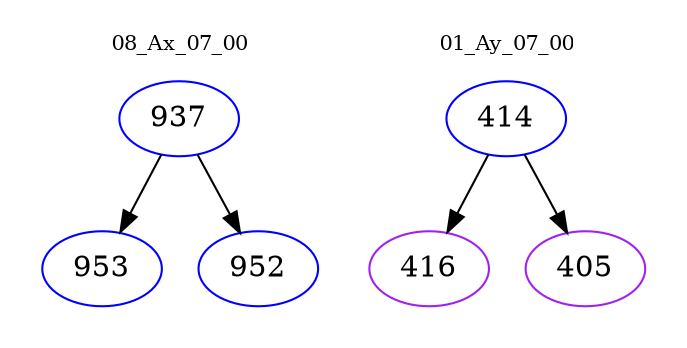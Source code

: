 digraph{
subgraph cluster_0 {
color = white
label = "08_Ax_07_00";
fontsize=10;
T0_937 [label="937", color="blue"]
T0_937 -> T0_953 [color="black"]
T0_953 [label="953", color="blue"]
T0_937 -> T0_952 [color="black"]
T0_952 [label="952", color="blue"]
}
subgraph cluster_1 {
color = white
label = "01_Ay_07_00";
fontsize=10;
T1_414 [label="414", color="blue"]
T1_414 -> T1_416 [color="black"]
T1_416 [label="416", color="purple"]
T1_414 -> T1_405 [color="black"]
T1_405 [label="405", color="purple"]
}
}
